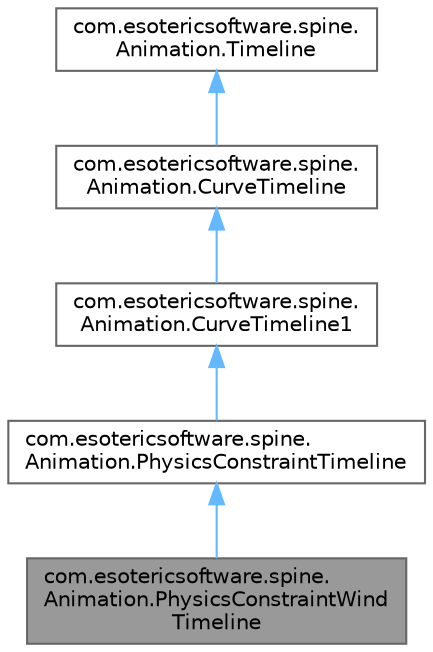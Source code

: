 digraph "com.esotericsoftware.spine.Animation.PhysicsConstraintWindTimeline"
{
 // LATEX_PDF_SIZE
  bgcolor="transparent";
  edge [fontname=Helvetica,fontsize=10,labelfontname=Helvetica,labelfontsize=10];
  node [fontname=Helvetica,fontsize=10,shape=box,height=0.2,width=0.4];
  Node1 [id="Node000001",label="com.esotericsoftware.spine.\lAnimation.PhysicsConstraintWind\lTimeline",height=0.2,width=0.4,color="gray40", fillcolor="grey60", style="filled", fontcolor="black",tooltip=" "];
  Node2 -> Node1 [id="edge1_Node000001_Node000002",dir="back",color="steelblue1",style="solid",tooltip=" "];
  Node2 [id="Node000002",label="com.esotericsoftware.spine.\lAnimation.PhysicsConstraintTimeline",height=0.2,width=0.4,color="gray40", fillcolor="white", style="filled",URL="$classcom_1_1esotericsoftware_1_1spine_1_1_animation_1_1_physics_constraint_timeline.html",tooltip=" "];
  Node3 -> Node2 [id="edge2_Node000002_Node000003",dir="back",color="steelblue1",style="solid",tooltip=" "];
  Node3 [id="Node000003",label="com.esotericsoftware.spine.\lAnimation.CurveTimeline1",height=0.2,width=0.4,color="gray40", fillcolor="white", style="filled",URL="$classcom_1_1esotericsoftware_1_1spine_1_1_animation_1_1_curve_timeline1.html",tooltip=" "];
  Node4 -> Node3 [id="edge3_Node000003_Node000004",dir="back",color="steelblue1",style="solid",tooltip=" "];
  Node4 [id="Node000004",label="com.esotericsoftware.spine.\lAnimation.CurveTimeline",height=0.2,width=0.4,color="gray40", fillcolor="white", style="filled",URL="$classcom_1_1esotericsoftware_1_1spine_1_1_animation_1_1_curve_timeline.html",tooltip=" "];
  Node5 -> Node4 [id="edge4_Node000004_Node000005",dir="back",color="steelblue1",style="solid",tooltip=" "];
  Node5 [id="Node000005",label="com.esotericsoftware.spine.\lAnimation.Timeline",height=0.2,width=0.4,color="gray40", fillcolor="white", style="filled",URL="$classcom_1_1esotericsoftware_1_1spine_1_1_animation_1_1_timeline.html",tooltip=" "];
}
